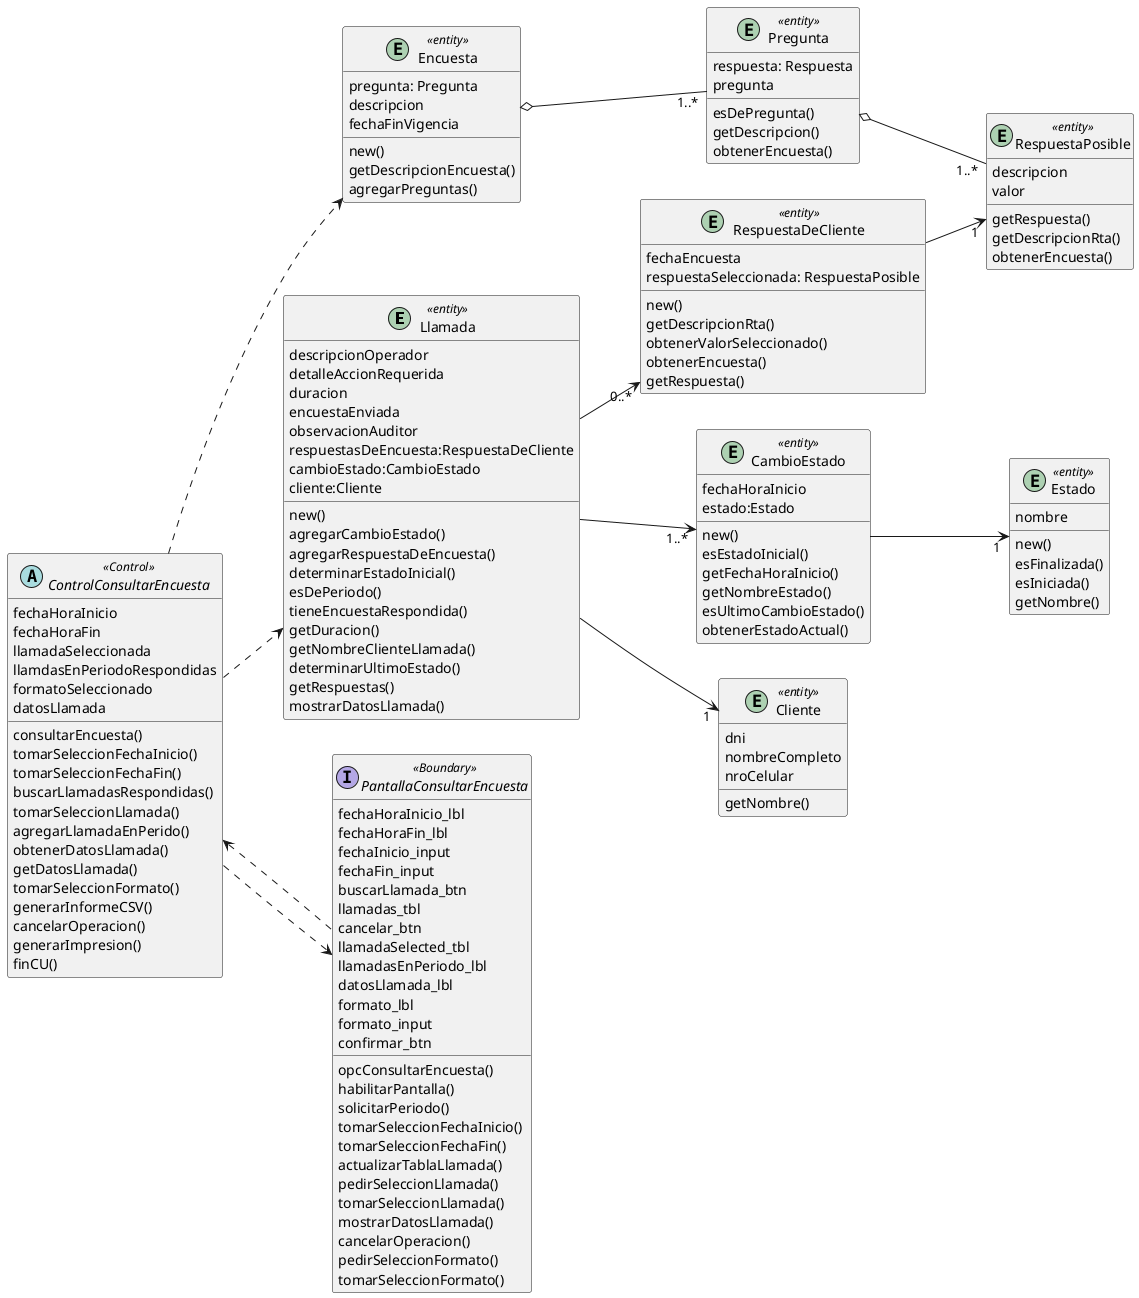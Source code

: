 @startuml
left to right direction

entity Llamada <<entity>>{
descripcionOperador
detalleAccionRequerida
duracion
encuestaEnviada
observacionAuditor
respuestasDeEncuesta:RespuestaDeCliente
cambioEstado:CambioEstado
cliente:Cliente

new()
agregarCambioEstado()
agregarRespuestaDeEncuesta()
determinarEstadoInicial()
esDePeriodo()
tieneEncuestaRespondida()
getDuracion()
getNombreClienteLlamada()
determinarUltimoEstado()
getRespuestas()
mostrarDatosLlamada()

}

entity RespuestaDeCliente <<entity>>{
fechaEncuesta
respuestaSeleccionada: RespuestaPosible

new()
getDescripcionRta()
obtenerValorSeleccionado()
obtenerEncuesta()
getRespuesta()
}

entity RespuestaPosible <<entity>>{
descripcion
valor
getRespuesta()
getDescripcionRta()
obtenerEncuesta()
}

entity Pregunta<<entity>>{
respuesta: Respuesta
pregunta

esDePregunta()
getDescripcion()
obtenerEncuesta()
}

entity Encuesta<<entity>>{
pregunta: Pregunta
descripcion
fechaFinVigencia

new()
getDescripcionEncuesta()
agregarPreguntas()
}

entity CambioEstado <<entity>>{
fechaHoraInicio
estado:Estado

new()
esEstadoInicial()
getFechaHoraInicio()
getNombreEstado()
esUltimoCambioEstado()
obtenerEstadoActual()
}

entity Estado <<entity>>{
nombre

new()
esFinalizada()
esIniciada()
getNombre()
}

entity Cliente <<entity>>{
dni
nombreCompleto
nroCelular

getNombre()
}

interface PantallaConsultarEncuesta<<Boundary>>{
fechaHoraInicio_lbl
fechaHoraFin_lbl
fechaInicio_input
fechaFin_input
buscarLlamada_btn
llamadas_tbl
cancelar_btn
llamadaSelected_tbl
llamadasEnPeriodo_lbl
datosLlamada_lbl
formato_lbl
formato_input
confirmar_btn



opcConsultarEncuesta()
habilitarPantalla()
solicitarPeriodo()
tomarSeleccionFechaInicio()
tomarSeleccionFechaFin()
actualizarTablaLlamada()
pedirSeleccionLlamada()
tomarSeleccionLlamada()
mostrarDatosLlamada()
cancelarOperacion()
pedirSeleccionFormato()
tomarSeleccionFormato()
}


abstract ControlConsultarEncuesta<<Control>>{
fechaHoraInicio
fechaHoraFin
llamadaSeleccionada
llamdasEnPeriodoRespondidas
formatoSeleccionado
datosLlamada

consultarEncuesta()
tomarSeleccionFechaInicio()
tomarSeleccionFechaFin()
buscarLlamadasRespondidas()
tomarSeleccionLlamada()
agregarLlamadaEnPerido()
obtenerDatosLlamada()
getDatosLlamada()
tomarSeleccionFormato()
generarInformeCSV()
cancelarOperacion()
generarImpresion()
finCU()
}

Llamada -->"0..*" RespuestaDeCliente
RespuestaDeCliente -->"1" RespuestaPosible
Encuesta o--"1..*" Pregunta 
Pregunta o--"1..*" RespuestaPosible

Llamada -->"1..*"CambioEstado
CambioEstado-->"1"Estado

Llamada -->"1"Cliente

ControlConsultarEncuesta ..> PantallaConsultarEncuesta
ControlConsultarEncuesta <.. PantallaConsultarEncuesta

ControlConsultarEncuesta ..> Llamada
ControlConsultarEncuesta ..> Encuesta


@enduml
